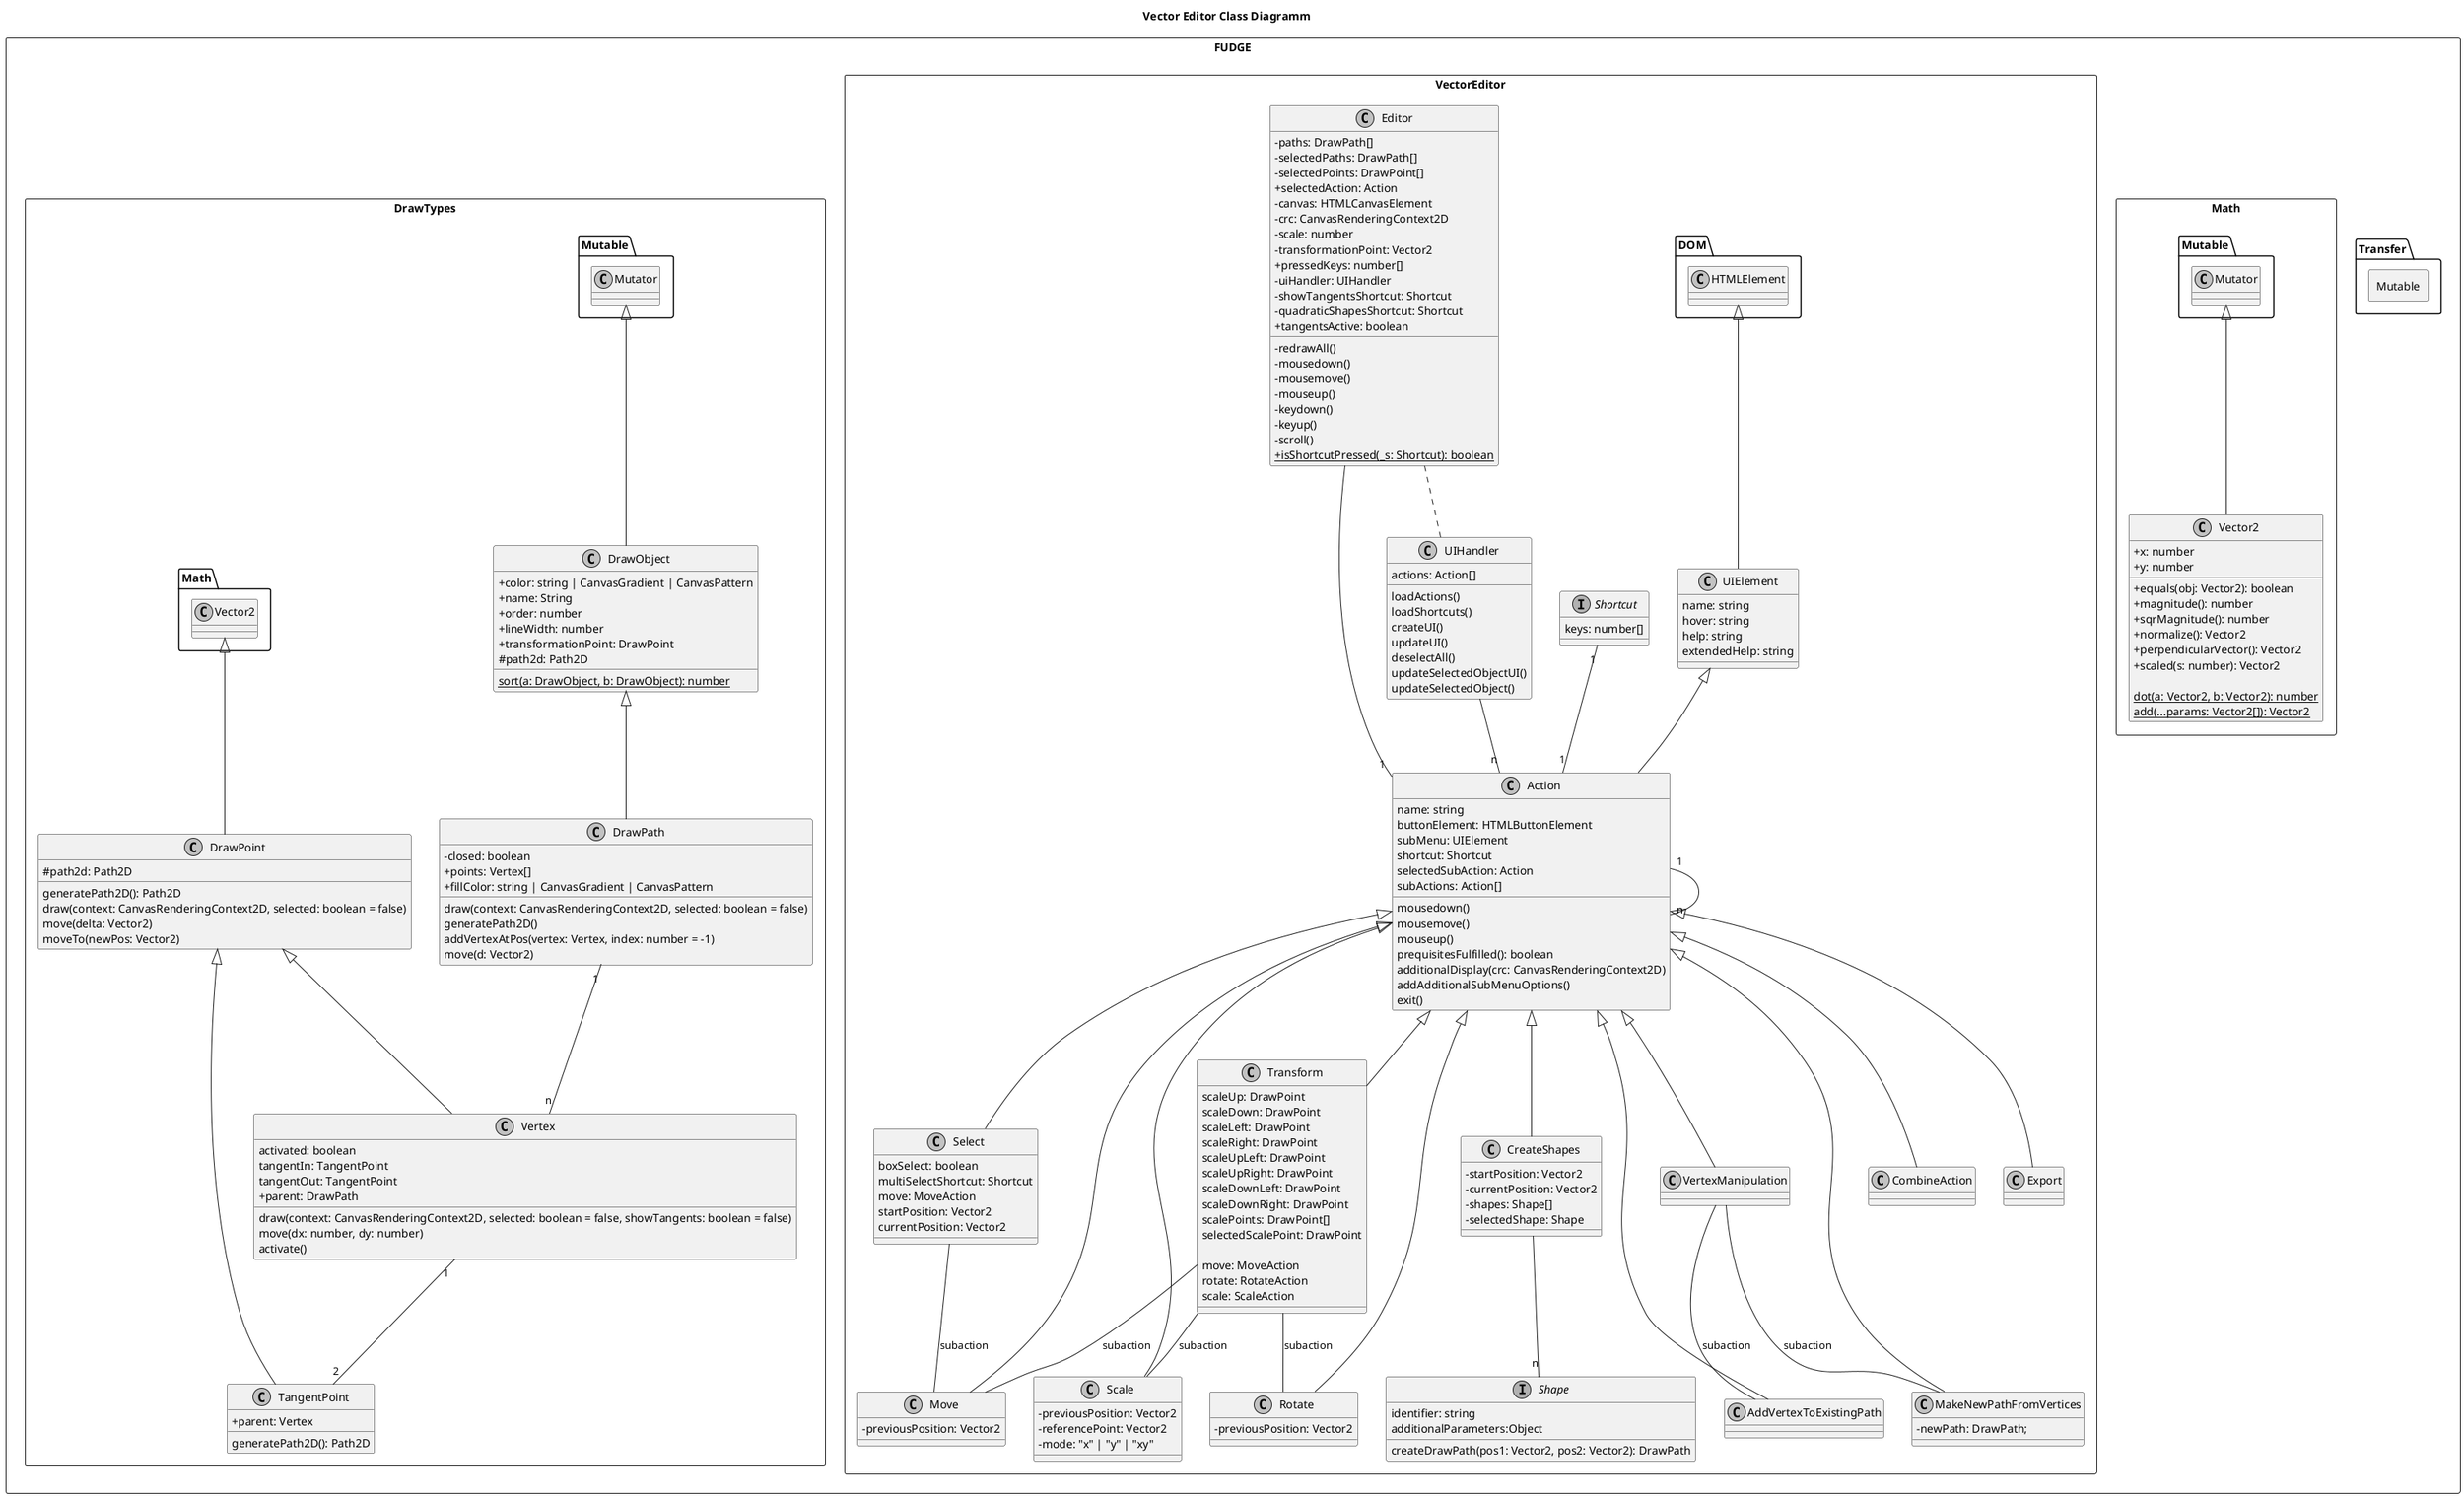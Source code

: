 @startuml VE Classes
skinparam monochrome true
skinparam componentStyle uml2
skinparam classAttributeIconSize 0
skinparam shadowing false
skinparam handwritten false

title Vector Editor Class Diagramm

' left to right direction
package FUDGE <<Rectangle>> {
	package Transfer {
		package Mutable <<Rectangle>>{
			
		}
	}

	package Math <<rectangle>> {
		class Vector2 extends Mutable.Mutator{
			+ x: number
			+ y: number

			+ equals(obj: Vector2): boolean
			+ magnitude(): number
			+ sqrMagnitude(): number
			+ normalize(): Vector2
			+ perpendicularVector(): Vector2
			+ scaled(s: number): Vector2

			{static} dot(a: Vector2, b: Vector2): number
			{static} add(...params: Vector2[]): Vector2
		}
	}

	package VectorEditor <<Rectangle>>{
		interface Shortcut{
			keys: number[]
		}
		class UIHandler{
			actions: Action[]
			loadActions()
			loadShortcuts()
			createUI()
			updateUI()
			deselectAll()
			updateSelectedObjectUI()
			updateSelectedObject()
		}

		class Editor{
			- paths: DrawPath[]
			- selectedPaths: DrawPath[]
			- selectedPoints: DrawPoint[]
			+ selectedAction: Action
			- canvas: HTMLCanvasElement
			- crc: CanvasRenderingContext2D
			- scale: number
			- transformationPoint: Vector2
			+ pressedKeys: number[]
			- uiHandler: UIHandler
			- showTangentsShortcut: Shortcut
			- quadraticShapesShortcut: Shortcut
			+ tangentsActive: boolean

			- redrawAll()
			- mousedown()
			- mousemove()
			- mouseup()
			- keydown()
			- keyup()
			- scroll()
			{static} + isShortcutPressed(_s: Shortcut): boolean

		}
		class UIElement extends DOM.HTMLElement{
			name: string
			hover: string
			help: string
			extendedHelp: string
			' element: HTMLElement
		}

		class Action extends UIElement{
			name: string
			buttonElement: HTMLButtonElement
			subMenu: UIElement
			shortcut: Shortcut
			selectedSubAction: Action
			subActions: Action[]
			' cursor: Image
			mousedown()
			mousemove()
			mouseup()
			prequisitesFulfilled(): boolean
			additionalDisplay(crc: CanvasRenderingContext2D)
			addAdditionalSubMenuOptions()
			exit()
		}

		class Select extends Action {
			boxSelect: boolean
			multiSelectShortcut: Shortcut
			move: MoveAction
			startPosition: Vector2
			currentPosition: Vector2
		}
		class Move extends Action {
			- previousPosition: Vector2
		}
		class Transform extends Action {
			scaleUp: DrawPoint
			scaleDown: DrawPoint
			scaleLeft: DrawPoint
			scaleRight: DrawPoint
			scaleUpLeft: DrawPoint
			scaleUpRight: DrawPoint
			scaleDownLeft: DrawPoint
			scaleDownRight: DrawPoint
			scalePoints: DrawPoint[]
			selectedScalePoint: DrawPoint
			
			move: MoveAction
			rotate: RotateAction
			scale: ScaleAction
		}
		class Scale extends Action {
			- previousPosition: Vector2
			- referencePoint: Vector2
			- mode: "x" | "y" | "xy"
		}
		class Rotate extends Action {
			- previousPosition: Vector2
		}
		class CreateShapes extends Action {
			- startPosition: Vector2
			- currentPosition: Vector2
			- shapes: Shape[]
			- selectedShape: Shape
		}
		interface Shape {
			identifier: string
			createDrawPath(pos1: Vector2, pos2: Vector2): DrawPath
			additionalParameters:Object
		}
		class VertexManipulation extends Action {

		}
		class AddVertexToExistingPath extends Action {

		}
		class MakeNewPathFromVertices extends Action {
			- newPath: DrawPath;
		}
		class CombineAction extends Action {

		}
		class Export extends Action {

		}

		'Associations
		Shortcut "1"-- "1"Action
		UIHandler -- "n" Action
		Editor -- "1" Action
		Editor .. UIHandler
		Action "1"--"n" Action
		CreateShapes -- "n" Shape
		Transform -- Move : subaction
		Transform -- Scale : subaction
		Transform -- Rotate : subaction
		Select -- Move : subaction
		VertexManipulation -- AddVertexToExistingPath : subaction
		VertexManipulation -- MakeNewPathFromVertices : subaction
	}
	package DrawTypes <<Rectangle>>{
		class DrawObject extends Mutable.Mutator{
			+ color: string | CanvasGradient | CanvasPattern
			+ name: String
			+ order: number
			+ lineWidth: number
			+ transformationPoint: DrawPoint
			# path2d: Path2D
			{static} sort(a: DrawObject, b: DrawObject): number
		}

		class DrawPath extends DrawObject {
			- closed: boolean
			+ points: Vertex[]
			+ fillColor: string | CanvasGradient | CanvasPattern
			' + transformationPoint: Vector2;
			draw(context: CanvasRenderingContext2D, selected: boolean = false)
			generatePath2D()
			addVertexAtPos(vertex: Vertex, index: number = -1)
			move(d: Vector2)
		}

		class DrawPoint extends Math.Vector2{
			# path2d: Path2D
			generatePath2D(): Path2D
			draw(context: CanvasRenderingContext2D, selected: boolean = false)
			move(delta: Vector2)
			moveTo(newPos: Vector2)
		}

		class Vertex extends DrawPoint {
			activated: boolean
			tangentIn: TangentPoint
			tangentOut: TangentPoint
			+ parent: DrawPath
			draw(context: CanvasRenderingContext2D, selected: boolean = false, showTangents: boolean = false)
			move(dx: number, dy: number)
			activate()
		}

		class TangentPoint extends DrawPoint {
			+ parent: Vertex
			generatePath2D(): Path2D
		}

		' Associations
		DrawPath "1" -- "n" Vertex
		Vertex "1" -- "2" TangentPoint
	}
}
@enduml